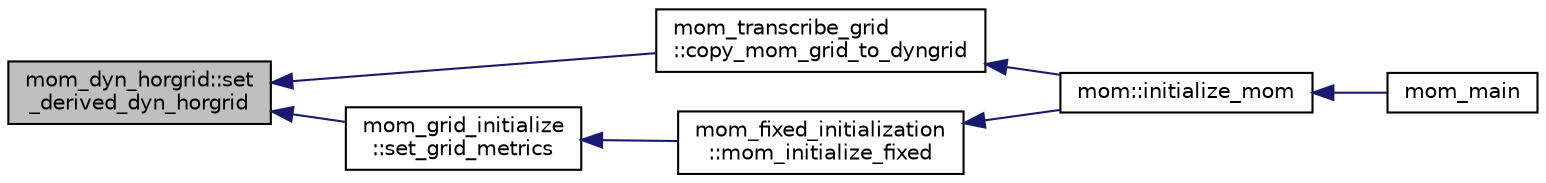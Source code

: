 digraph "mom_dyn_horgrid::set_derived_dyn_horgrid"
{
 // INTERACTIVE_SVG=YES
  edge [fontname="Helvetica",fontsize="10",labelfontname="Helvetica",labelfontsize="10"];
  node [fontname="Helvetica",fontsize="10",shape=record];
  rankdir="LR";
  Node22 [label="mom_dyn_horgrid::set\l_derived_dyn_horgrid",height=0.2,width=0.4,color="black", fillcolor="grey75", style="filled", fontcolor="black"];
  Node22 -> Node23 [dir="back",color="midnightblue",fontsize="10",style="solid",fontname="Helvetica"];
  Node23 [label="mom_transcribe_grid\l::copy_mom_grid_to_dyngrid",height=0.2,width=0.4,color="black", fillcolor="white", style="filled",URL="$namespacemom__transcribe__grid.html#a426ae345ad289eabaf68aeff02019753",tooltip="Copies information from an ocean_grid_type into a dynamic (shared) horizontal grid type..."];
  Node23 -> Node24 [dir="back",color="midnightblue",fontsize="10",style="solid",fontname="Helvetica"];
  Node24 [label="mom::initialize_mom",height=0.2,width=0.4,color="black", fillcolor="white", style="filled",URL="$namespacemom.html#a0be2869fef30e1e0604facfe1b41555d",tooltip="This subroutine initializes MOM. "];
  Node24 -> Node25 [dir="back",color="midnightblue",fontsize="10",style="solid",fontname="Helvetica"];
  Node25 [label="mom_main",height=0.2,width=0.4,color="black", fillcolor="white", style="filled",URL="$MOM__driver_8F90.html#a08fffeb2d8e8acbf9ed4609be6d258c6"];
  Node22 -> Node26 [dir="back",color="midnightblue",fontsize="10",style="solid",fontname="Helvetica"];
  Node26 [label="mom_grid_initialize\l::set_grid_metrics",height=0.2,width=0.4,color="black", fillcolor="white", style="filled",URL="$namespacemom__grid__initialize.html#a235a9712823e2f78e4958e8d681b6ba4",tooltip="set_grid_metrics is used to set the primary values in the model&#39;s horizontal grid. The bathymetry, land-sea mask and any restricted channel widths are not known yet, so these are set later. "];
  Node26 -> Node27 [dir="back",color="midnightblue",fontsize="10",style="solid",fontname="Helvetica"];
  Node27 [label="mom_fixed_initialization\l::mom_initialize_fixed",height=0.2,width=0.4,color="black", fillcolor="white", style="filled",URL="$namespacemom__fixed__initialization.html#a6c1c054d9cda9f1bd11abba748614c92",tooltip="MOM_initialize_fixed sets up time-invariant quantities related to MOM6&#39;s horizontal grid..."];
  Node27 -> Node24 [dir="back",color="midnightblue",fontsize="10",style="solid",fontname="Helvetica"];
}
